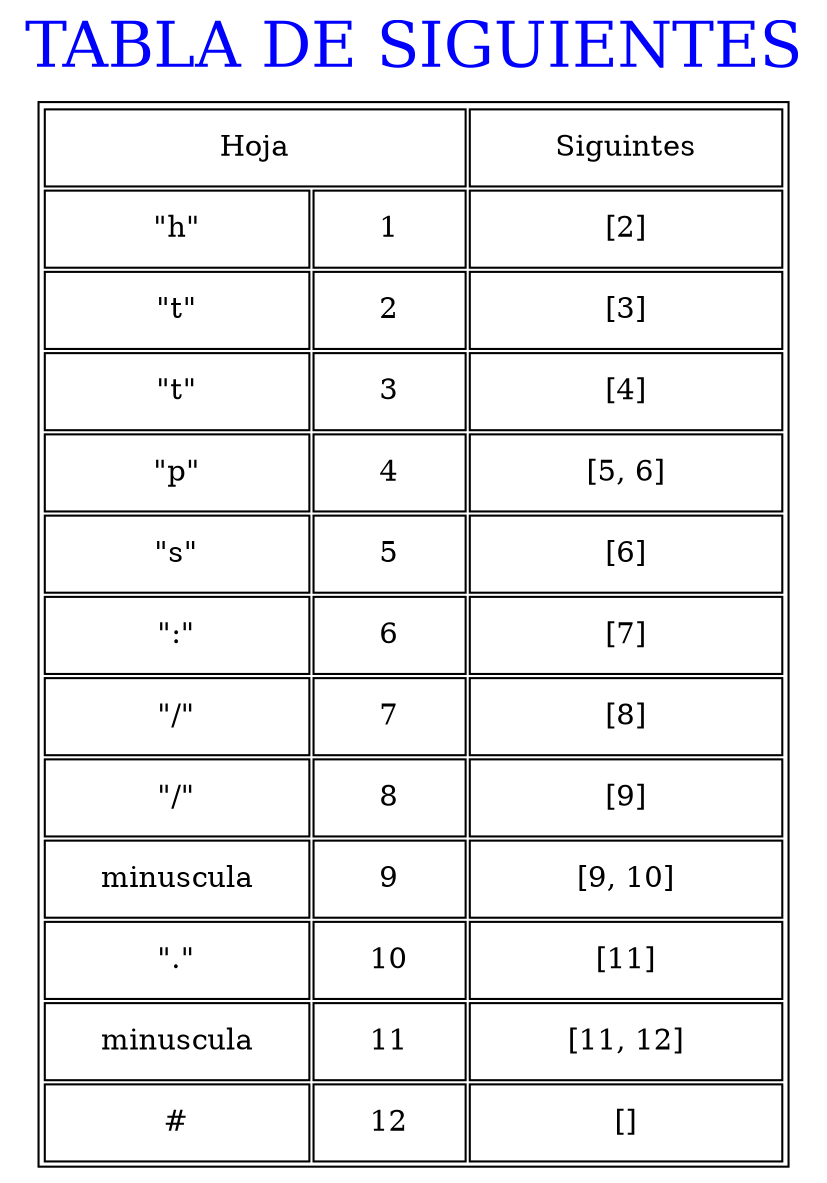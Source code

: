 digraph G {
label     = "TABLA DE SIGUIENTES"
labelloc  =  t // t: Place the graph's title on top.
fontsize  = 30 // Make title stand out by giving a large font size 
fontcolor = blue
N_1[shape = none label=<
<TABLE border="1" cellspacing="2" cellpadding="10" >
<TR>
<TD colspan="2" width="200">Hoja</TD>
<TD colspan="1" width="150">Siguintes</TD>
</TR>
<TR>
 <TD>"h"</TD>
 <TD>1</TD>
 <TD>[2]</TD>
 </TR>
<TR>
 <TD>"t"</TD>
 <TD>2</TD>
 <TD>[3]</TD>
 </TR>
<TR>
 <TD>"t"</TD>
 <TD>3</TD>
 <TD>[4]</TD>
 </TR>
<TR>
 <TD>"p"</TD>
 <TD>4</TD>
 <TD>[5, 6]</TD>
 </TR>
<TR>
 <TD>"s"</TD>
 <TD>5</TD>
 <TD>[6]</TD>
 </TR>
<TR>
 <TD>":"</TD>
 <TD>6</TD>
 <TD>[7]</TD>
 </TR>
<TR>
 <TD>"/"</TD>
 <TD>7</TD>
 <TD>[8]</TD>
 </TR>
<TR>
 <TD>"/"</TD>
 <TD>8</TD>
 <TD>[9]</TD>
 </TR>
<TR>
 <TD>minuscula</TD>
 <TD>9</TD>
 <TD>[9, 10]</TD>
 </TR>
<TR>
 <TD>"."</TD>
 <TD>10</TD>
 <TD>[11]</TD>
 </TR>
<TR>
 <TD>minuscula</TD>
 <TD>11</TD>
 <TD>[11, 12]</TD>
 </TR>
<TR>
 <TD>#</TD>
 <TD>12</TD>
 <TD>[]</TD>
 </TR>
</TABLE>>]
}
